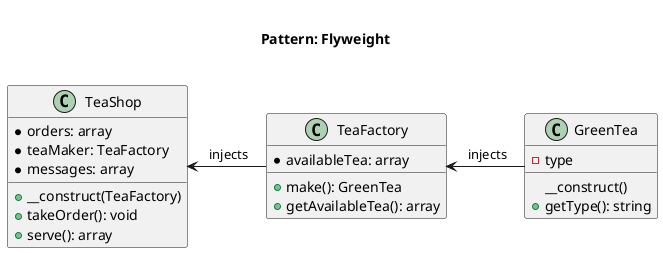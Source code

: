 @startuml
    Title <size:20>\nPattern: Flyweight\n

    class GreenTea {
    	- type
    	__construct()
    	+ getType(): string
    }

    class TeaFactory {
        * availableTea: array
        + make(): GreenTea
        + getAvailableTea(): array
    }

    class TeaShop {
        * orders: array
        * teaMaker: TeaFactory
        * messages: array
        + __construct(TeaFactory)
        + takeOrder(): void
        + serve(): array
    }

    GreenTea -left-> TeaFactory: " injects"
    TeaFactory -left-> TeaShop: " injects"
@enduml